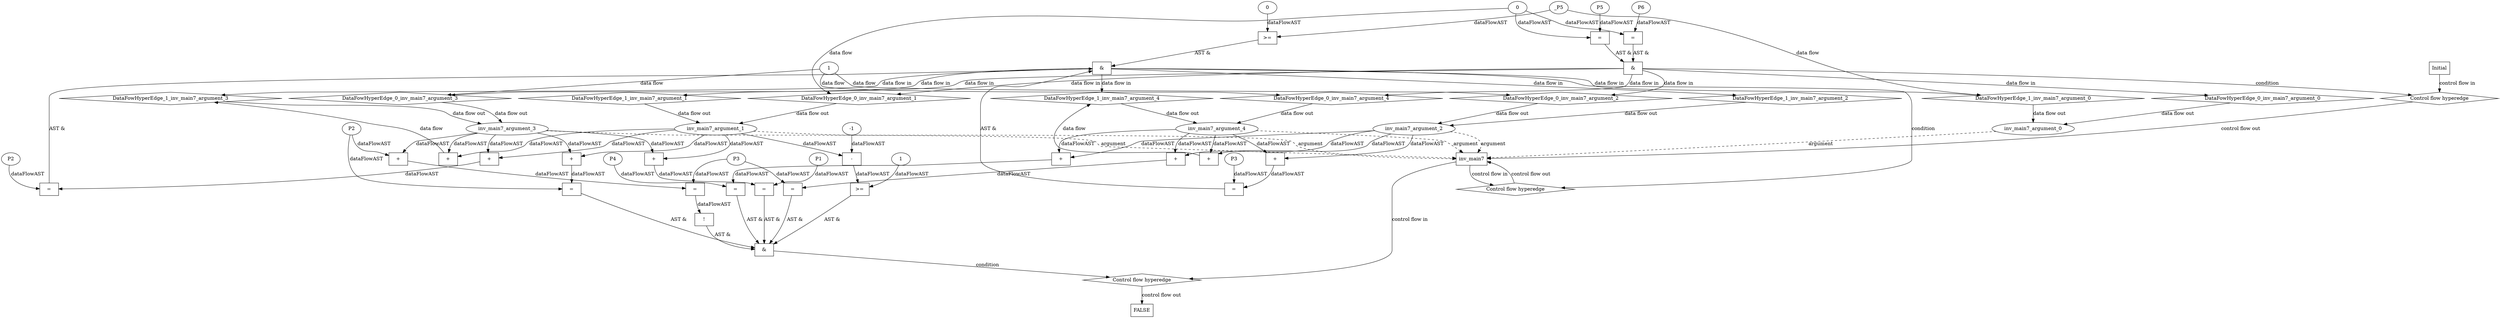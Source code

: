 digraph dag {
"inv_main7" [label="inv_main7" nodeName="inv_main7" class=cfn  shape="rect"];
FALSE [label="FALSE" nodeName=FALSE class=cfn  shape="rect"];
Initial [label="Initial" nodeName=Initial class=cfn  shape="rect"];
ControlFowHyperEdge_0 [label="Control flow hyperedge" nodeName=ControlFowHyperEdge_0 class=controlFlowHyperEdge shape="diamond"];
"Initial" -> ControlFowHyperEdge_0 [label="control flow in"]
ControlFowHyperEdge_0 -> "inv_main7" [label="control flow out"]
ControlFowHyperEdge_1 [label="Control flow hyperedge" nodeName=ControlFowHyperEdge_1 class=controlFlowHyperEdge shape="diamond"];
"inv_main7" -> ControlFowHyperEdge_1 [label="control flow in"]
ControlFowHyperEdge_1 -> "inv_main7" [label="control flow out"]
ControlFowHyperEdge_2 [label="Control flow hyperedge" nodeName=ControlFowHyperEdge_2 class=controlFlowHyperEdge shape="diamond"];
"inv_main7" -> ControlFowHyperEdge_2 [label="control flow in"]
ControlFowHyperEdge_2 -> "FALSE" [label="control flow out"]
"inv_main7_argument_0" [label="inv_main7_argument_0" nodeName=argument0 class=argument  head="inv_main7" shape="oval"];
"inv_main7_argument_0" -> "inv_main7"[label="argument" style="dashed"]
"inv_main7_argument_1" [label="inv_main7_argument_1" nodeName=argument1 class=argument  head="inv_main7" shape="oval"];
"inv_main7_argument_1" -> "inv_main7"[label="argument" style="dashed"]
"inv_main7_argument_2" [label="inv_main7_argument_2" nodeName=argument2 class=argument  head="inv_main7" shape="oval"];
"inv_main7_argument_2" -> "inv_main7"[label="argument" style="dashed"]
"inv_main7_argument_3" [label="inv_main7_argument_3" nodeName=argument3 class=argument  head="inv_main7" shape="oval"];
"inv_main7_argument_3" -> "inv_main7"[label="argument" style="dashed"]
"inv_main7_argument_4" [label="inv_main7_argument_4" nodeName=argument4 class=argument  head="inv_main7" shape="oval"];
"inv_main7_argument_4" -> "inv_main7"[label="argument" style="dashed"]

"xxxinv_main7___Initial_0xxx_and" [label="&" nodeName="xxxinv_main7___Initial_0xxx_and" class=Operator shape="rect"];
"xxxinv_main7___Initial_0xxxguard_0_node_0" [label="=" nodeName="xxxinv_main7___Initial_0xxxguard_0_node_0" class=Operator  shape="rect"];
"xxxinv_main7___Initial_0xxxguard_0_node_2" [label="P6" nodeName="xxxinv_main7___Initial_0xxxguard_0_node_2" class=Constant ];
"xxxinv_main7___Initial_0xxxdataFlow_0_node_0" -> "xxxinv_main7___Initial_0xxxguard_0_node_0"[label="dataFlowAST"]
"xxxinv_main7___Initial_0xxxguard_0_node_2" -> "xxxinv_main7___Initial_0xxxguard_0_node_0"[label="dataFlowAST"]

"xxxinv_main7___Initial_0xxxguard_0_node_0" -> "xxxinv_main7___Initial_0xxx_and" [label="AST &"];
"xxxinv_main7___Initial_0xxxguard1_node_0" [label="=" nodeName="xxxinv_main7___Initial_0xxxguard1_node_0" class=Operator  shape="rect"];
"xxxinv_main7___Initial_0xxxguard1_node_2" [label="P5" nodeName="xxxinv_main7___Initial_0xxxguard1_node_2" class=Constant ];
"xxxinv_main7___Initial_0xxxdataFlow_0_node_0" -> "xxxinv_main7___Initial_0xxxguard1_node_0"[label="dataFlowAST"]
"xxxinv_main7___Initial_0xxxguard1_node_2" -> "xxxinv_main7___Initial_0xxxguard1_node_0"[label="dataFlowAST"]

"xxxinv_main7___Initial_0xxxguard1_node_0" -> "xxxinv_main7___Initial_0xxx_and" [label="AST &"];
"xxxinv_main7___Initial_0xxx_and" -> "ControlFowHyperEdge_0" [label="condition"];
"xxxinv_main7___Initial_0xxxdataFlow_0_node_0" [label="0" nodeName="xxxinv_main7___Initial_0xxxdataFlow_0_node_0" class=Literal ];

"xxxinv_main7___Initial_0xxxdataFlow_0_node_0" -> "DataFowHyperEdge_0_inv_main7_argument_1" [label="data flow"];
"xxxinv_main7___Initial_0xxxdataFlow1_node_0" [label="1" nodeName="xxxinv_main7___Initial_0xxxdataFlow1_node_0" class=Literal ];

"xxxinv_main7___Initial_0xxxdataFlow1_node_0" -> "DataFowHyperEdge_0_inv_main7_argument_2" [label="data flow"];

"xxxinv_main7___Initial_0xxxdataFlow1_node_0" -> "DataFowHyperEdge_0_inv_main7_argument_3" [label="data flow"];

"xxxinv_main7___Initial_0xxxdataFlow1_node_0" -> "DataFowHyperEdge_0_inv_main7_argument_4" [label="data flow"];
"xxxinv_main7___inv_main7_1xxx_and" [label="&" nodeName="xxxinv_main7___inv_main7_1xxx_and" class=Operator shape="rect"];
"xxxinv_main7___inv_main7_1xxxguard_0_node_0" [label="=" nodeName="xxxinv_main7___inv_main7_1xxxguard_0_node_0" class=Operator  shape="rect"];
"xxxinv_main7___inv_main7_1xxxguard_0_node_1" [label="P3" nodeName="xxxinv_main7___inv_main7_1xxxguard_0_node_1" class=Constant ];
"xxxinv_main7___inv_main7_1xxxguard_0_node_2" [label="+" nodeName="xxxinv_main7___inv_main7_1xxxguard_0_node_2" class= Operator shape="rect"];
"xxxinv_main7___inv_main7_1xxxguard_0_node_1" -> "xxxinv_main7___inv_main7_1xxxguard_0_node_0"[label="dataFlowAST"]
"xxxinv_main7___inv_main7_1xxxguard_0_node_2" -> "xxxinv_main7___inv_main7_1xxxguard_0_node_0"[label="dataFlowAST"]
"inv_main7_argument_2" -> "xxxinv_main7___inv_main7_1xxxguard_0_node_2"[label="dataFlowAST"]
"inv_main7_argument_4" -> "xxxinv_main7___inv_main7_1xxxguard_0_node_2"[label="dataFlowAST"]

"xxxinv_main7___inv_main7_1xxxguard_0_node_0" -> "xxxinv_main7___inv_main7_1xxx_and" [label="AST &"];
"xxxinv_main7___inv_main7_1xxxguard1_node_0" [label=">=" nodeName="xxxinv_main7___inv_main7_1xxxguard1_node_0" class=Operator  shape="rect"];
"xxxinv_main7___inv_main7_1xxxguard1_node_2" [label="0" nodeName="xxxinv_main7___inv_main7_1xxxguard1_node_2" class=Literal ];
"xxxinv_main7___inv_main7_1xxxdataFlow_0_node_0" -> "xxxinv_main7___inv_main7_1xxxguard1_node_0"[label="dataFlowAST"]
"xxxinv_main7___inv_main7_1xxxguard1_node_2" -> "xxxinv_main7___inv_main7_1xxxguard1_node_0"[label="dataFlowAST"]

"xxxinv_main7___inv_main7_1xxxguard1_node_0" -> "xxxinv_main7___inv_main7_1xxx_and" [label="AST &"];
"xxxinv_main7___inv_main7_1xxxguard2_node_0" [label="=" nodeName="xxxinv_main7___inv_main7_1xxxguard2_node_0" class=Operator  shape="rect"];
"xxxinv_main7___inv_main7_1xxxguard2_node_1" [label="P2" nodeName="xxxinv_main7___inv_main7_1xxxguard2_node_1" class=Constant ];
"xxxinv_main7___inv_main7_1xxxguard2_node_2" [label="+" nodeName="xxxinv_main7___inv_main7_1xxxguard2_node_2" class= Operator shape="rect"];
"xxxinv_main7___inv_main7_1xxxguard2_node_1" -> "xxxinv_main7___inv_main7_1xxxguard2_node_0"[label="dataFlowAST"]
"xxxinv_main7___inv_main7_1xxxguard2_node_2" -> "xxxinv_main7___inv_main7_1xxxguard2_node_0"[label="dataFlowAST"]
"inv_main7_argument_1" -> "xxxinv_main7___inv_main7_1xxxguard2_node_2"[label="dataFlowAST"]
"inv_main7_argument_3" -> "xxxinv_main7___inv_main7_1xxxguard2_node_2"[label="dataFlowAST"]

"xxxinv_main7___inv_main7_1xxxguard2_node_0" -> "xxxinv_main7___inv_main7_1xxx_and" [label="AST &"];
"xxxinv_main7___inv_main7_1xxx_and" -> "ControlFowHyperEdge_1" [label="condition"];
"xxxinv_main7___inv_main7_1xxxdataFlow_0_node_0" [label="_P5" nodeName="xxxinv_main7___inv_main7_1xxxdataFlow_0_node_0" class=Constant ];

"xxxinv_main7___inv_main7_1xxxdataFlow_0_node_0" -> "DataFowHyperEdge_1_inv_main7_argument_0" [label="data flow"];
"xxxinv_main7___inv_main7_1xxxdataFlow1_node_0" [label="+" nodeName="xxxinv_main7___inv_main7_1xxxdataFlow1_node_0" class= Operator shape="rect"];
"inv_main7_argument_1" -> "xxxinv_main7___inv_main7_1xxxdataFlow1_node_0"[label="dataFlowAST"]
"inv_main7_argument_3" -> "xxxinv_main7___inv_main7_1xxxdataFlow1_node_0"[label="dataFlowAST"]

"xxxinv_main7___inv_main7_1xxxdataFlow1_node_0" -> "DataFowHyperEdge_1_inv_main7_argument_3" [label="data flow"];
"xxxinv_main7___inv_main7_1xxxdataFlow2_node_0" [label="+" nodeName="xxxinv_main7___inv_main7_1xxxdataFlow2_node_0" class= Operator shape="rect"];
"inv_main7_argument_2" -> "xxxinv_main7___inv_main7_1xxxdataFlow2_node_0"[label="dataFlowAST"]
"inv_main7_argument_4" -> "xxxinv_main7___inv_main7_1xxxdataFlow2_node_0"[label="dataFlowAST"]

"xxxinv_main7___inv_main7_1xxxdataFlow2_node_0" -> "DataFowHyperEdge_1_inv_main7_argument_4" [label="data flow"];
"xxxFALSE___inv_main7_2xxx_and" [label="&" nodeName="xxxFALSE___inv_main7_2xxx_and" class=Operator shape="rect"];
"xxxFALSE___inv_main7_2xxxguard1_node_0" [label="=" nodeName="xxxFALSE___inv_main7_2xxxguard1_node_0" class=Operator  shape="rect"];
"xxxFALSE___inv_main7_2xxxguard1_node_1" [label="P2" nodeName="xxxFALSE___inv_main7_2xxxguard1_node_1" class=Constant ];
"xxxFALSE___inv_main7_2xxxguard1_node_2" [label="+" nodeName="xxxFALSE___inv_main7_2xxxguard1_node_2" class= Operator shape="rect"];
"xxxFALSE___inv_main7_2xxxguard1_node_1" -> "xxxFALSE___inv_main7_2xxxguard1_node_0"[label="dataFlowAST"]
"xxxFALSE___inv_main7_2xxxguard1_node_2" -> "xxxFALSE___inv_main7_2xxxguard1_node_0"[label="dataFlowAST"]
"inv_main7_argument_1" -> "xxxFALSE___inv_main7_2xxxguard1_node_2"[label="dataFlowAST"]
"inv_main7_argument_3" -> "xxxFALSE___inv_main7_2xxxguard1_node_2"[label="dataFlowAST"]

"xxxFALSE___inv_main7_2xxxguard1_node_0" -> "xxxFALSE___inv_main7_2xxx_and" [label="AST &"];
"xxxFALSE___inv_main7_2xxxguard3_node_0" [label="!" nodeName="xxxFALSE___inv_main7_2xxxguard3_node_0" class=Operator shape="rect"];
"xxxFALSE___inv_main7_2xxxguard3_node_1" [label="=" nodeName="xxxFALSE___inv_main7_2xxxguard3_node_1" class=Operator  shape="rect"];
"xxxFALSE___inv_main7_2xxxguard3_node_2" [label="P3" nodeName="xxxFALSE___inv_main7_2xxxguard3_node_2" class=Constant ];
"xxxFALSE___inv_main7_2xxxguard3_node_3" [label="+" nodeName="xxxFALSE___inv_main7_2xxxguard3_node_3" class= Operator shape="rect"];
"xxxFALSE___inv_main7_2xxxguard3_node_1" -> "xxxFALSE___inv_main7_2xxxguard3_node_0"[label="dataFlowAST"]
"xxxFALSE___inv_main7_2xxxguard3_node_2" -> "xxxFALSE___inv_main7_2xxxguard3_node_1"[label="dataFlowAST"]
"xxxFALSE___inv_main7_2xxxguard3_node_3" -> "xxxFALSE___inv_main7_2xxxguard3_node_1"[label="dataFlowAST"]
"xxxFALSE___inv_main7_2xxxguard1_node_1" -> "xxxFALSE___inv_main7_2xxxguard3_node_3"[label="dataFlowAST"]
"inv_main7_argument_3" -> "xxxFALSE___inv_main7_2xxxguard3_node_3"[label="dataFlowAST"]

"xxxFALSE___inv_main7_2xxxguard3_node_0" -> "xxxFALSE___inv_main7_2xxx_and" [label="AST &"];
"xxxFALSE___inv_main7_2xxxguard4_node_0" [label="=" nodeName="xxxFALSE___inv_main7_2xxxguard4_node_0" class=Operator  shape="rect"];
"xxxFALSE___inv_main7_2xxxguard4_node_2" [label="+" nodeName="xxxFALSE___inv_main7_2xxxguard4_node_2" class= Operator shape="rect"];
"xxxFALSE___inv_main7_2xxxguard3_node_2" -> "xxxFALSE___inv_main7_2xxxguard4_node_0"[label="dataFlowAST"]
"xxxFALSE___inv_main7_2xxxguard4_node_2" -> "xxxFALSE___inv_main7_2xxxguard4_node_0"[label="dataFlowAST"]
"inv_main7_argument_2" -> "xxxFALSE___inv_main7_2xxxguard4_node_2"[label="dataFlowAST"]
"inv_main7_argument_4" -> "xxxFALSE___inv_main7_2xxxguard4_node_2"[label="dataFlowAST"]

"xxxFALSE___inv_main7_2xxxguard4_node_0" -> "xxxFALSE___inv_main7_2xxx_and" [label="AST &"];
"xxxFALSE___inv_main7_2xxxguard2_node_0" [label="=" nodeName="xxxFALSE___inv_main7_2xxxguard2_node_0" class=Operator  shape="rect"];
"xxxFALSE___inv_main7_2xxxguard2_node_1" [label="P1" nodeName="xxxFALSE___inv_main7_2xxxguard2_node_1" class=Constant ];
"xxxFALSE___inv_main7_2xxxguard2_node_2" [label="+" nodeName="xxxFALSE___inv_main7_2xxxguard2_node_2" class= Operator shape="rect"];
"xxxFALSE___inv_main7_2xxxguard2_node_1" -> "xxxFALSE___inv_main7_2xxxguard2_node_0"[label="dataFlowAST"]
"xxxFALSE___inv_main7_2xxxguard2_node_2" -> "xxxFALSE___inv_main7_2xxxguard2_node_0"[label="dataFlowAST"]
"inv_main7_argument_1" -> "xxxFALSE___inv_main7_2xxxguard2_node_2"[label="dataFlowAST"]
"inv_main7_argument_3" -> "xxxFALSE___inv_main7_2xxxguard2_node_2"[label="dataFlowAST"]

"xxxFALSE___inv_main7_2xxxguard2_node_0" -> "xxxFALSE___inv_main7_2xxx_and" [label="AST &"];
"xxxFALSE___inv_main7_2xxxguard_0_node_0" [label="=" nodeName="xxxFALSE___inv_main7_2xxxguard_0_node_0" class=Operator  shape="rect"];
"xxxFALSE___inv_main7_2xxxguard_0_node_1" [label="P4" nodeName="xxxFALSE___inv_main7_2xxxguard_0_node_1" class=Constant ];
"xxxFALSE___inv_main7_2xxxguard_0_node_2" [label="+" nodeName="xxxFALSE___inv_main7_2xxxguard_0_node_2" class= Operator shape="rect"];
"xxxFALSE___inv_main7_2xxxguard_0_node_1" -> "xxxFALSE___inv_main7_2xxxguard_0_node_0"[label="dataFlowAST"]
"xxxFALSE___inv_main7_2xxxguard_0_node_2" -> "xxxFALSE___inv_main7_2xxxguard_0_node_0"[label="dataFlowAST"]
"inv_main7_argument_2" -> "xxxFALSE___inv_main7_2xxxguard_0_node_2"[label="dataFlowAST"]
"inv_main7_argument_4" -> "xxxFALSE___inv_main7_2xxxguard_0_node_2"[label="dataFlowAST"]

"xxxFALSE___inv_main7_2xxxguard_0_node_0" -> "xxxFALSE___inv_main7_2xxx_and" [label="AST &"];
"xxxFALSE___inv_main7_2xxxguard5_node_0" [label=">=" nodeName="xxxFALSE___inv_main7_2xxxguard5_node_0" class=Operator  shape="rect"];
"xxxFALSE___inv_main7_2xxxguard5_node_1" [label="-" nodeName="xxxFALSE___inv_main7_2xxxguard5_node_1" class= Operator shape="rect"];
"xxxFALSE___inv_main7_2xxxguard5_node_3" [label="-1" nodeName="xxxFALSE___inv_main7_2xxxguard5_node_3" class=Literal ];
"xxxFALSE___inv_main7_2xxxguard5_node_4" [label="1" nodeName="xxxFALSE___inv_main7_2xxxguard5_node_4" class=Literal ];
"xxxFALSE___inv_main7_2xxxguard5_node_1" -> "xxxFALSE___inv_main7_2xxxguard5_node_0"[label="dataFlowAST"]
"xxxFALSE___inv_main7_2xxxguard5_node_4" -> "xxxFALSE___inv_main7_2xxxguard5_node_0"[label="dataFlowAST"]
"inv_main7_argument_1" -> "xxxFALSE___inv_main7_2xxxguard5_node_1"[label="dataFlowAST"]
"xxxFALSE___inv_main7_2xxxguard5_node_3" -> "xxxFALSE___inv_main7_2xxxguard5_node_1"[label="dataFlowAST"]

"xxxFALSE___inv_main7_2xxxguard5_node_0" -> "xxxFALSE___inv_main7_2xxx_and" [label="AST &"];
"xxxFALSE___inv_main7_2xxx_and" -> "ControlFowHyperEdge_2" [label="condition"];
"DataFowHyperEdge_0_inv_main7_argument_0" [label="DataFowHyperEdge_0_inv_main7_argument_0" nodeName="DataFowHyperEdge_0_inv_main7_argument_0" class=DataFlowHyperedge shape="diamond"];
"DataFowHyperEdge_0_inv_main7_argument_0" -> "inv_main7_argument_0"[label="data flow out"]
"xxxinv_main7___Initial_0xxx_and" -> "DataFowHyperEdge_0_inv_main7_argument_0"[label="data flow in"]
"DataFowHyperEdge_0_inv_main7_argument_1" [label="DataFowHyperEdge_0_inv_main7_argument_1" nodeName="DataFowHyperEdge_0_inv_main7_argument_1" class=DataFlowHyperedge shape="diamond"];
"DataFowHyperEdge_0_inv_main7_argument_1" -> "inv_main7_argument_1"[label="data flow out"]
"xxxinv_main7___Initial_0xxx_and" -> "DataFowHyperEdge_0_inv_main7_argument_1"[label="data flow in"]
"DataFowHyperEdge_0_inv_main7_argument_2" [label="DataFowHyperEdge_0_inv_main7_argument_2" nodeName="DataFowHyperEdge_0_inv_main7_argument_2" class=DataFlowHyperedge shape="diamond"];
"DataFowHyperEdge_0_inv_main7_argument_2" -> "inv_main7_argument_2"[label="data flow out"]
"xxxinv_main7___Initial_0xxx_and" -> "DataFowHyperEdge_0_inv_main7_argument_2"[label="data flow in"]
"DataFowHyperEdge_0_inv_main7_argument_3" [label="DataFowHyperEdge_0_inv_main7_argument_3" nodeName="DataFowHyperEdge_0_inv_main7_argument_3" class=DataFlowHyperedge shape="diamond"];
"DataFowHyperEdge_0_inv_main7_argument_3" -> "inv_main7_argument_3"[label="data flow out"]
"xxxinv_main7___Initial_0xxx_and" -> "DataFowHyperEdge_0_inv_main7_argument_3"[label="data flow in"]
"DataFowHyperEdge_0_inv_main7_argument_4" [label="DataFowHyperEdge_0_inv_main7_argument_4" nodeName="DataFowHyperEdge_0_inv_main7_argument_4" class=DataFlowHyperedge shape="diamond"];
"DataFowHyperEdge_0_inv_main7_argument_4" -> "inv_main7_argument_4"[label="data flow out"]
"xxxinv_main7___Initial_0xxx_and" -> "DataFowHyperEdge_0_inv_main7_argument_4"[label="data flow in"]
"DataFowHyperEdge_1_inv_main7_argument_0" [label="DataFowHyperEdge_1_inv_main7_argument_0" nodeName="DataFowHyperEdge_1_inv_main7_argument_0" class=DataFlowHyperedge shape="diamond"];
"DataFowHyperEdge_1_inv_main7_argument_0" -> "inv_main7_argument_0"[label="data flow out"]
"xxxinv_main7___inv_main7_1xxx_and" -> "DataFowHyperEdge_1_inv_main7_argument_0"[label="data flow in"]
"DataFowHyperEdge_1_inv_main7_argument_1" [label="DataFowHyperEdge_1_inv_main7_argument_1" nodeName="DataFowHyperEdge_1_inv_main7_argument_1" class=DataFlowHyperedge shape="diamond"];
"DataFowHyperEdge_1_inv_main7_argument_1" -> "inv_main7_argument_1"[label="data flow out"]
"xxxinv_main7___inv_main7_1xxx_and" -> "DataFowHyperEdge_1_inv_main7_argument_1"[label="data flow in"]
"DataFowHyperEdge_1_inv_main7_argument_2" [label="DataFowHyperEdge_1_inv_main7_argument_2" nodeName="DataFowHyperEdge_1_inv_main7_argument_2" class=DataFlowHyperedge shape="diamond"];
"DataFowHyperEdge_1_inv_main7_argument_2" -> "inv_main7_argument_2"[label="data flow out"]
"xxxinv_main7___inv_main7_1xxx_and" -> "DataFowHyperEdge_1_inv_main7_argument_2"[label="data flow in"]
"DataFowHyperEdge_1_inv_main7_argument_3" [label="DataFowHyperEdge_1_inv_main7_argument_3" nodeName="DataFowHyperEdge_1_inv_main7_argument_3" class=DataFlowHyperedge shape="diamond"];
"DataFowHyperEdge_1_inv_main7_argument_3" -> "inv_main7_argument_3"[label="data flow out"]
"xxxinv_main7___inv_main7_1xxx_and" -> "DataFowHyperEdge_1_inv_main7_argument_3"[label="data flow in"]
"DataFowHyperEdge_1_inv_main7_argument_4" [label="DataFowHyperEdge_1_inv_main7_argument_4" nodeName="DataFowHyperEdge_1_inv_main7_argument_4" class=DataFlowHyperedge shape="diamond"];
"DataFowHyperEdge_1_inv_main7_argument_4" -> "inv_main7_argument_4"[label="data flow out"]
"xxxinv_main7___inv_main7_1xxx_and" -> "DataFowHyperEdge_1_inv_main7_argument_4"[label="data flow in"]




}

